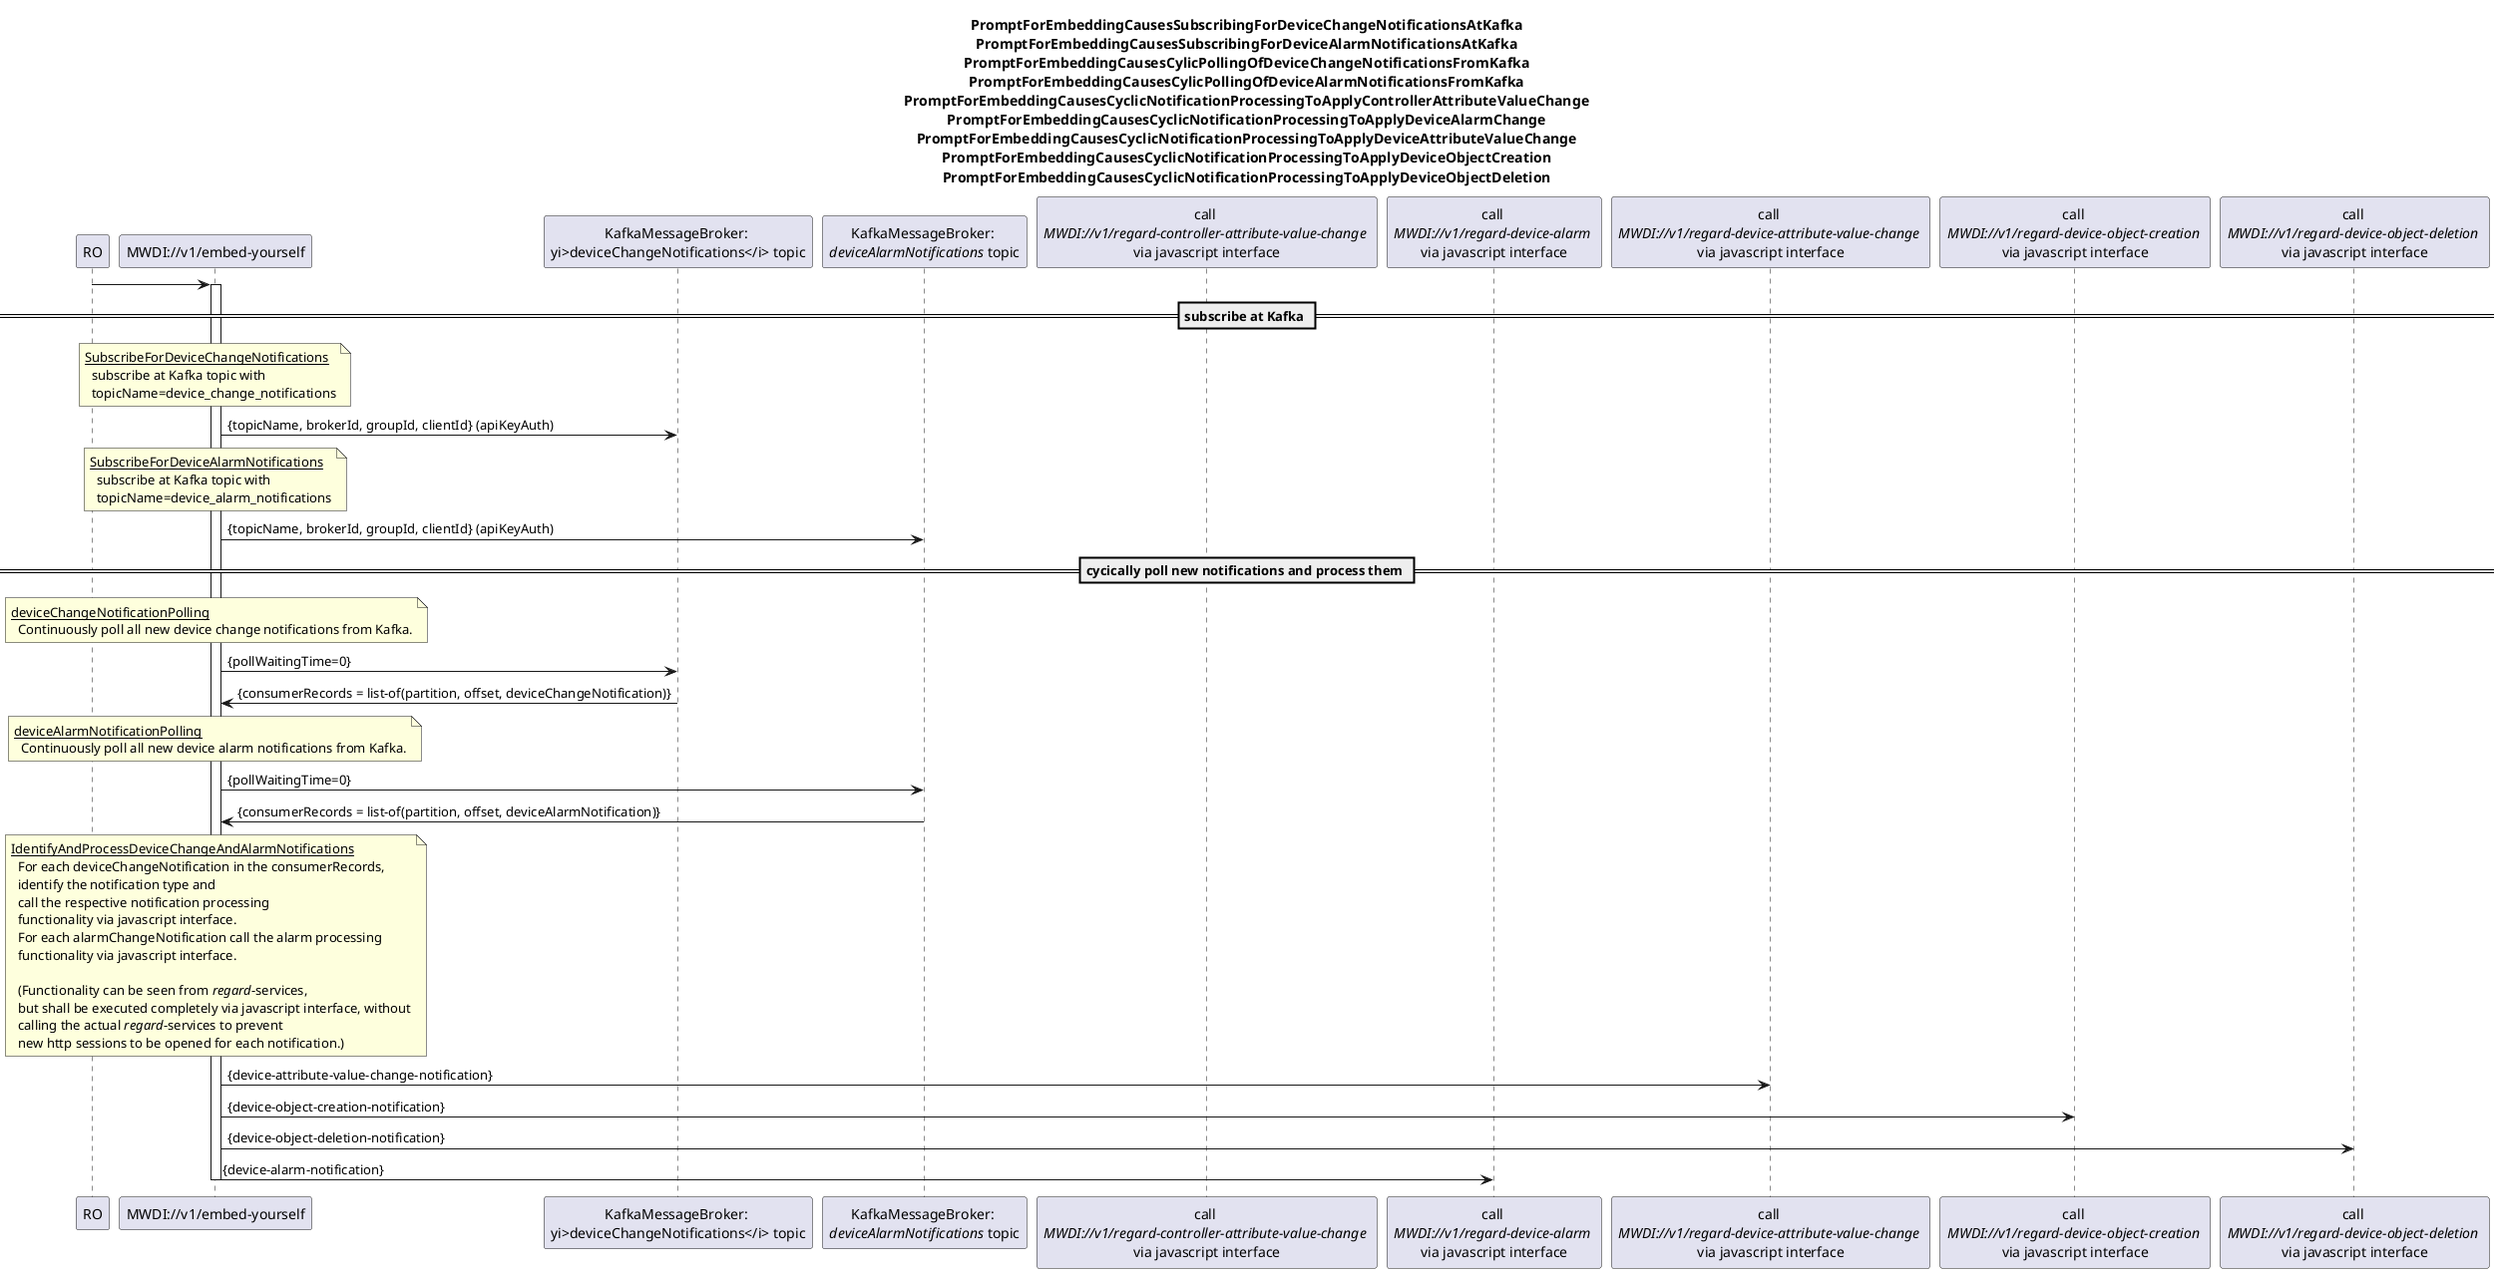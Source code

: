 @startuml 01x_NotificationPollingFromKafkaAndProcessing
skinparam responseMessageBelowArrow true

title 
PromptForEmbeddingCausesSubscribingForDeviceChangeNotificationsAtKafka
PromptForEmbeddingCausesSubscribingForDeviceAlarmNotificationsAtKafka
PromptForEmbeddingCausesCylicPollingOfDeviceChangeNotificationsFromKafka
PromptForEmbeddingCausesCylicPollingOfDeviceAlarmNotificationsFromKafka
PromptForEmbeddingCausesCyclicNotificationProcessingToApplyControllerAttributeValueChange
PromptForEmbeddingCausesCyclicNotificationProcessingToApplyDeviceAlarmChange
PromptForEmbeddingCausesCyclicNotificationProcessingToApplyDeviceAttributeValueChange
PromptForEmbeddingCausesCyclicNotificationProcessingToApplyDeviceObjectCreation
PromptForEmbeddingCausesCyclicNotificationProcessingToApplyDeviceObjectDeletion
end title

participant "RO" as ro
participant "MWDI://v1/embed-yourself" as mwdi
participant "KafkaMessageBroker: \nyi>deviceChangeNotifications</i> topic" as kafkaDev
participant "KafkaMessageBroker: \n<i>deviceAlarmNotifications</i> topic" as kafkaAlarm
participant "call \n<i>MWDI://v1/regard-controller-attribute-value-change </i>\nvia javascript interface" as regardCtrlAttChange
participant "call \n<i>MWDI://v1/regard-device-alarm </i>\nvia javascript interface" as regardAlarm
participant "call \n<i>MWDI://v1/regard-device-attribute-value-change </i>\nvia javascript interface" as regardDevAttChange
participant "call \n<i>MWDI://v1/regard-device-object-creation </i>\nvia javascript interface" as regardDevObjCreation
participant "call \n<i>MWDI://v1/regard-device-object-deletion </i>\nvia javascript interface" as regardDevObjDeletion

ro -> mwdi
activate mwdi


== subscribe at Kafka ==
note over mwdi
<u>SubscribeForDeviceChangeNotifications</u>
  subscribe at Kafka topic with
  topicName=device_change_notifications
end note
mwdi -> kafkaDev: {topicName, brokerId, groupId, clientId} (apiKeyAuth)

note over mwdi
<u>SubscribeForDeviceAlarmNotifications</u>
  subscribe at Kafka topic with
  topicName=device_alarm_notifications
end note
mwdi -> kafkaAlarm: {topicName, brokerId, groupId, clientId} (apiKeyAuth)

== cycically poll new notifications and process them ==
note over mwdi
<u>deviceChangeNotificationPolling</u>
  Continuously poll all new device change notifications from Kafka.
end note
mwdi -> kafkaDev: {pollWaitingTime=0}
kafkaDev -> mwdi: {consumerRecords = list-of(partition, offset, deviceChangeNotification)}

note over mwdi
<u>deviceAlarmNotificationPolling</u>
  Continuously poll all new device alarm notifications from Kafka.
end note
mwdi -> kafkaAlarm: {pollWaitingTime=0}
kafkaAlarm -> mwdi: {consumerRecords = list-of(partition, offset, deviceAlarmNotification)}

note over mwdi
<u>IdentifyAndProcessDeviceChangeAndAlarmNotifications</u>
  For each deviceChangeNotification in the consumerRecords,
  identify the notification type and 
  call the respective notification processing
  functionality via javascript interface.
  For each alarmChangeNotification call the alarm processing
  functionality via javascript interface.

  (Functionality can be seen from <i>regard</i>-services,
  but shall be executed completely via javascript interface, without
  calling the actual <i>regard</i>-services to prevent
  new http sessions to be opened for each notification.)
end note
mwdi -> regardDevAttChange: {device-attribute-value-change-notification}
mwdi -> regardDevObjCreation: {device-object-creation-notification}
mwdi -> regardDevObjDeletion: {device-object-deletion-notification}
mwdi -> regardAlarm: {device-alarm-notification}

deactivate mwdi

@enduml
